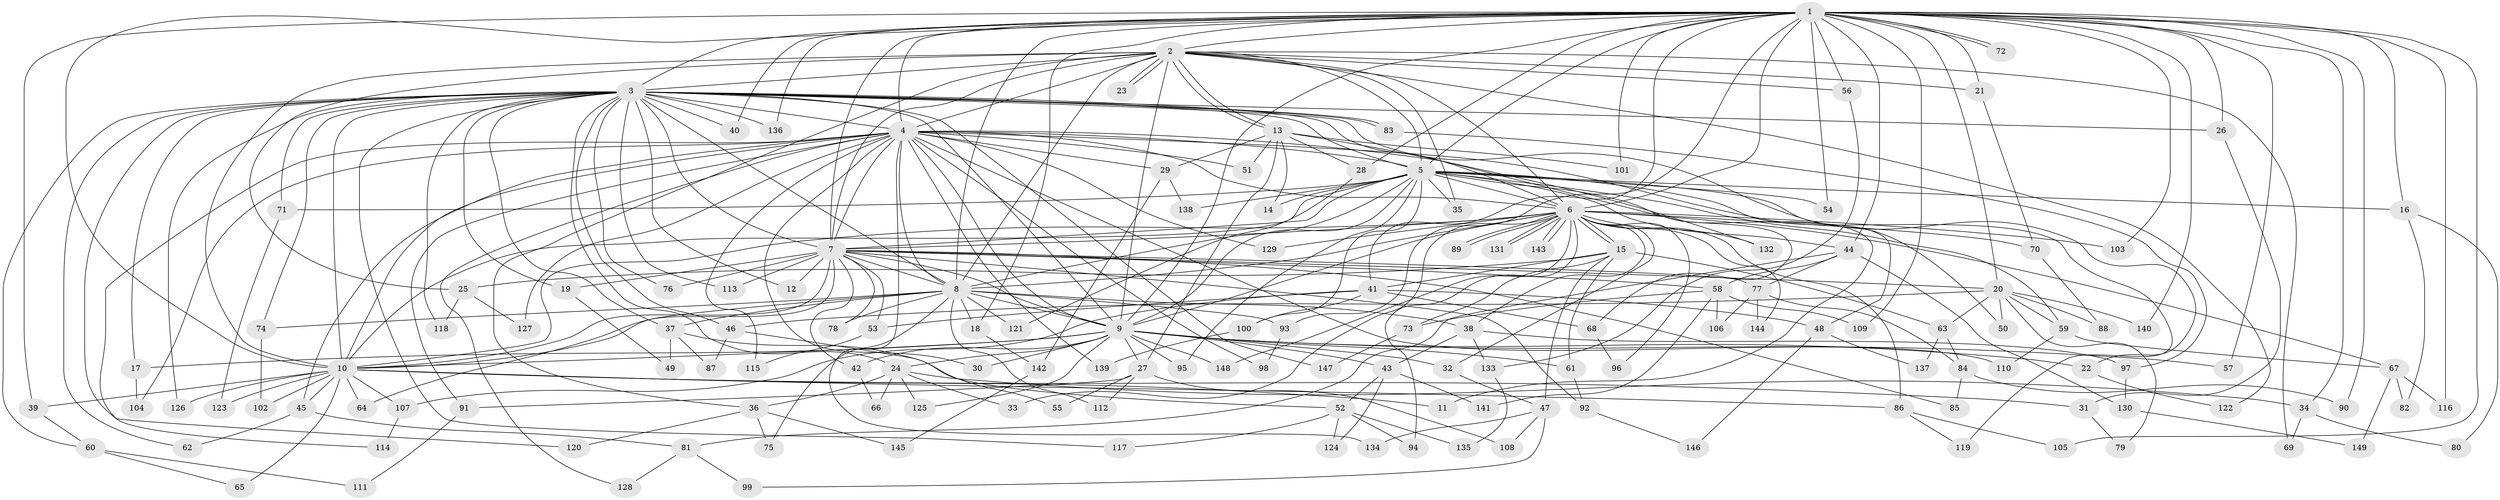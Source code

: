 // coarse degree distribution, {32: 0.008771929824561403, 19: 0.017543859649122806, 30: 0.008771929824561403, 37: 0.008771929824561403, 33: 0.008771929824561403, 21: 0.008771929824561403, 17: 0.008771929824561403, 20: 0.008771929824561403, 2: 0.5175438596491229, 10: 0.017543859649122806, 4: 0.13157894736842105, 3: 0.16666666666666666, 9: 0.008771929824561403, 6: 0.02631578947368421, 8: 0.017543859649122806, 7: 0.017543859649122806, 5: 0.017543859649122806}
// Generated by graph-tools (version 1.1) at 2025/41/03/06/25 10:41:31]
// undirected, 149 vertices, 323 edges
graph export_dot {
graph [start="1"]
  node [color=gray90,style=filled];
  1;
  2;
  3;
  4;
  5;
  6;
  7;
  8;
  9;
  10;
  11;
  12;
  13;
  14;
  15;
  16;
  17;
  18;
  19;
  20;
  21;
  22;
  23;
  24;
  25;
  26;
  27;
  28;
  29;
  30;
  31;
  32;
  33;
  34;
  35;
  36;
  37;
  38;
  39;
  40;
  41;
  42;
  43;
  44;
  45;
  46;
  47;
  48;
  49;
  50;
  51;
  52;
  53;
  54;
  55;
  56;
  57;
  58;
  59;
  60;
  61;
  62;
  63;
  64;
  65;
  66;
  67;
  68;
  69;
  70;
  71;
  72;
  73;
  74;
  75;
  76;
  77;
  78;
  79;
  80;
  81;
  82;
  83;
  84;
  85;
  86;
  87;
  88;
  89;
  90;
  91;
  92;
  93;
  94;
  95;
  96;
  97;
  98;
  99;
  100;
  101;
  102;
  103;
  104;
  105;
  106;
  107;
  108;
  109;
  110;
  111;
  112;
  113;
  114;
  115;
  116;
  117;
  118;
  119;
  120;
  121;
  122;
  123;
  124;
  125;
  126;
  127;
  128;
  129;
  130;
  131;
  132;
  133;
  134;
  135;
  136;
  137;
  138;
  139;
  140;
  141;
  142;
  143;
  144;
  145;
  146;
  147;
  148;
  149;
  1 -- 2;
  1 -- 3;
  1 -- 4;
  1 -- 5;
  1 -- 6;
  1 -- 7;
  1 -- 8;
  1 -- 9;
  1 -- 10;
  1 -- 16;
  1 -- 18;
  1 -- 20;
  1 -- 21;
  1 -- 26;
  1 -- 28;
  1 -- 34;
  1 -- 39;
  1 -- 40;
  1 -- 41;
  1 -- 44;
  1 -- 54;
  1 -- 56;
  1 -- 57;
  1 -- 72;
  1 -- 72;
  1 -- 90;
  1 -- 93;
  1 -- 101;
  1 -- 103;
  1 -- 105;
  1 -- 109;
  1 -- 116;
  1 -- 136;
  1 -- 140;
  2 -- 3;
  2 -- 4;
  2 -- 5;
  2 -- 6;
  2 -- 7;
  2 -- 8;
  2 -- 9;
  2 -- 10;
  2 -- 13;
  2 -- 13;
  2 -- 21;
  2 -- 23;
  2 -- 23;
  2 -- 25;
  2 -- 35;
  2 -- 36;
  2 -- 56;
  2 -- 69;
  2 -- 122;
  3 -- 4;
  3 -- 5;
  3 -- 6;
  3 -- 7;
  3 -- 8;
  3 -- 9;
  3 -- 10;
  3 -- 12;
  3 -- 17;
  3 -- 19;
  3 -- 24;
  3 -- 26;
  3 -- 37;
  3 -- 40;
  3 -- 46;
  3 -- 50;
  3 -- 60;
  3 -- 62;
  3 -- 71;
  3 -- 74;
  3 -- 76;
  3 -- 83;
  3 -- 83;
  3 -- 113;
  3 -- 117;
  3 -- 118;
  3 -- 120;
  3 -- 126;
  3 -- 136;
  3 -- 147;
  4 -- 5;
  4 -- 6;
  4 -- 7;
  4 -- 8;
  4 -- 9;
  4 -- 10;
  4 -- 29;
  4 -- 30;
  4 -- 45;
  4 -- 48;
  4 -- 51;
  4 -- 68;
  4 -- 91;
  4 -- 98;
  4 -- 104;
  4 -- 110;
  4 -- 114;
  4 -- 115;
  4 -- 127;
  4 -- 128;
  4 -- 129;
  4 -- 134;
  4 -- 139;
  5 -- 6;
  5 -- 7;
  5 -- 8;
  5 -- 9;
  5 -- 10;
  5 -- 11;
  5 -- 14;
  5 -- 16;
  5 -- 22;
  5 -- 35;
  5 -- 44;
  5 -- 54;
  5 -- 59;
  5 -- 71;
  5 -- 95;
  5 -- 100;
  5 -- 119;
  5 -- 138;
  6 -- 7;
  6 -- 8;
  6 -- 9;
  6 -- 10;
  6 -- 15;
  6 -- 15;
  6 -- 32;
  6 -- 33;
  6 -- 38;
  6 -- 67;
  6 -- 70;
  6 -- 86;
  6 -- 89;
  6 -- 89;
  6 -- 94;
  6 -- 96;
  6 -- 103;
  6 -- 129;
  6 -- 131;
  6 -- 131;
  6 -- 132;
  6 -- 143;
  6 -- 143;
  6 -- 144;
  6 -- 148;
  7 -- 8;
  7 -- 9;
  7 -- 10;
  7 -- 12;
  7 -- 19;
  7 -- 20;
  7 -- 42;
  7 -- 53;
  7 -- 58;
  7 -- 64;
  7 -- 76;
  7 -- 77;
  7 -- 78;
  7 -- 85;
  7 -- 92;
  7 -- 113;
  8 -- 9;
  8 -- 10;
  8 -- 18;
  8 -- 37;
  8 -- 38;
  8 -- 74;
  8 -- 75;
  8 -- 78;
  8 -- 93;
  8 -- 112;
  8 -- 121;
  9 -- 10;
  9 -- 17;
  9 -- 22;
  9 -- 24;
  9 -- 27;
  9 -- 30;
  9 -- 32;
  9 -- 42;
  9 -- 43;
  9 -- 57;
  9 -- 61;
  9 -- 95;
  9 -- 125;
  9 -- 148;
  10 -- 11;
  10 -- 31;
  10 -- 39;
  10 -- 45;
  10 -- 64;
  10 -- 65;
  10 -- 86;
  10 -- 102;
  10 -- 107;
  10 -- 123;
  10 -- 126;
  13 -- 14;
  13 -- 27;
  13 -- 28;
  13 -- 29;
  13 -- 51;
  13 -- 101;
  13 -- 132;
  15 -- 25;
  15 -- 41;
  15 -- 47;
  15 -- 61;
  15 -- 63;
  15 -- 73;
  16 -- 80;
  16 -- 82;
  17 -- 104;
  18 -- 142;
  19 -- 49;
  20 -- 46;
  20 -- 50;
  20 -- 59;
  20 -- 63;
  20 -- 79;
  20 -- 88;
  20 -- 140;
  21 -- 70;
  22 -- 122;
  24 -- 33;
  24 -- 34;
  24 -- 36;
  24 -- 66;
  24 -- 125;
  25 -- 118;
  25 -- 127;
  26 -- 31;
  27 -- 55;
  27 -- 91;
  27 -- 108;
  27 -- 112;
  28 -- 121;
  29 -- 138;
  29 -- 142;
  31 -- 79;
  32 -- 47;
  34 -- 69;
  34 -- 80;
  36 -- 75;
  36 -- 120;
  36 -- 145;
  37 -- 49;
  37 -- 52;
  37 -- 87;
  38 -- 43;
  38 -- 97;
  38 -- 133;
  39 -- 60;
  41 -- 48;
  41 -- 53;
  41 -- 68;
  41 -- 100;
  41 -- 107;
  42 -- 66;
  43 -- 52;
  43 -- 124;
  43 -- 141;
  44 -- 58;
  44 -- 77;
  44 -- 81;
  44 -- 130;
  45 -- 62;
  45 -- 81;
  46 -- 55;
  46 -- 87;
  47 -- 99;
  47 -- 108;
  47 -- 134;
  48 -- 137;
  48 -- 146;
  52 -- 94;
  52 -- 117;
  52 -- 124;
  52 -- 135;
  53 -- 115;
  56 -- 133;
  58 -- 73;
  58 -- 106;
  58 -- 109;
  58 -- 141;
  59 -- 67;
  59 -- 110;
  60 -- 65;
  60 -- 111;
  61 -- 92;
  63 -- 84;
  63 -- 137;
  67 -- 82;
  67 -- 116;
  67 -- 149;
  68 -- 96;
  70 -- 88;
  71 -- 123;
  73 -- 147;
  74 -- 102;
  77 -- 84;
  77 -- 106;
  77 -- 144;
  81 -- 99;
  81 -- 128;
  83 -- 97;
  84 -- 85;
  84 -- 90;
  86 -- 105;
  86 -- 119;
  91 -- 111;
  92 -- 146;
  93 -- 98;
  97 -- 130;
  100 -- 139;
  107 -- 114;
  130 -- 149;
  133 -- 135;
  142 -- 145;
}
